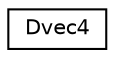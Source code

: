 digraph "Graphical Class Hierarchy"
{
 // INTERACTIVE_SVG=YES
 // LATEX_PDF_SIZE
  edge [fontname="Helvetica",fontsize="10",labelfontname="Helvetica",labelfontsize="10"];
  node [fontname="Helvetica",fontsize="10",shape=record];
  rankdir="LR";
  Node0 [label="Dvec4",height=0.2,width=0.4,color="black", fillcolor="white", style="filled",URL="$d9/d80/class_dvec4.html",tooltip=" "];
}
